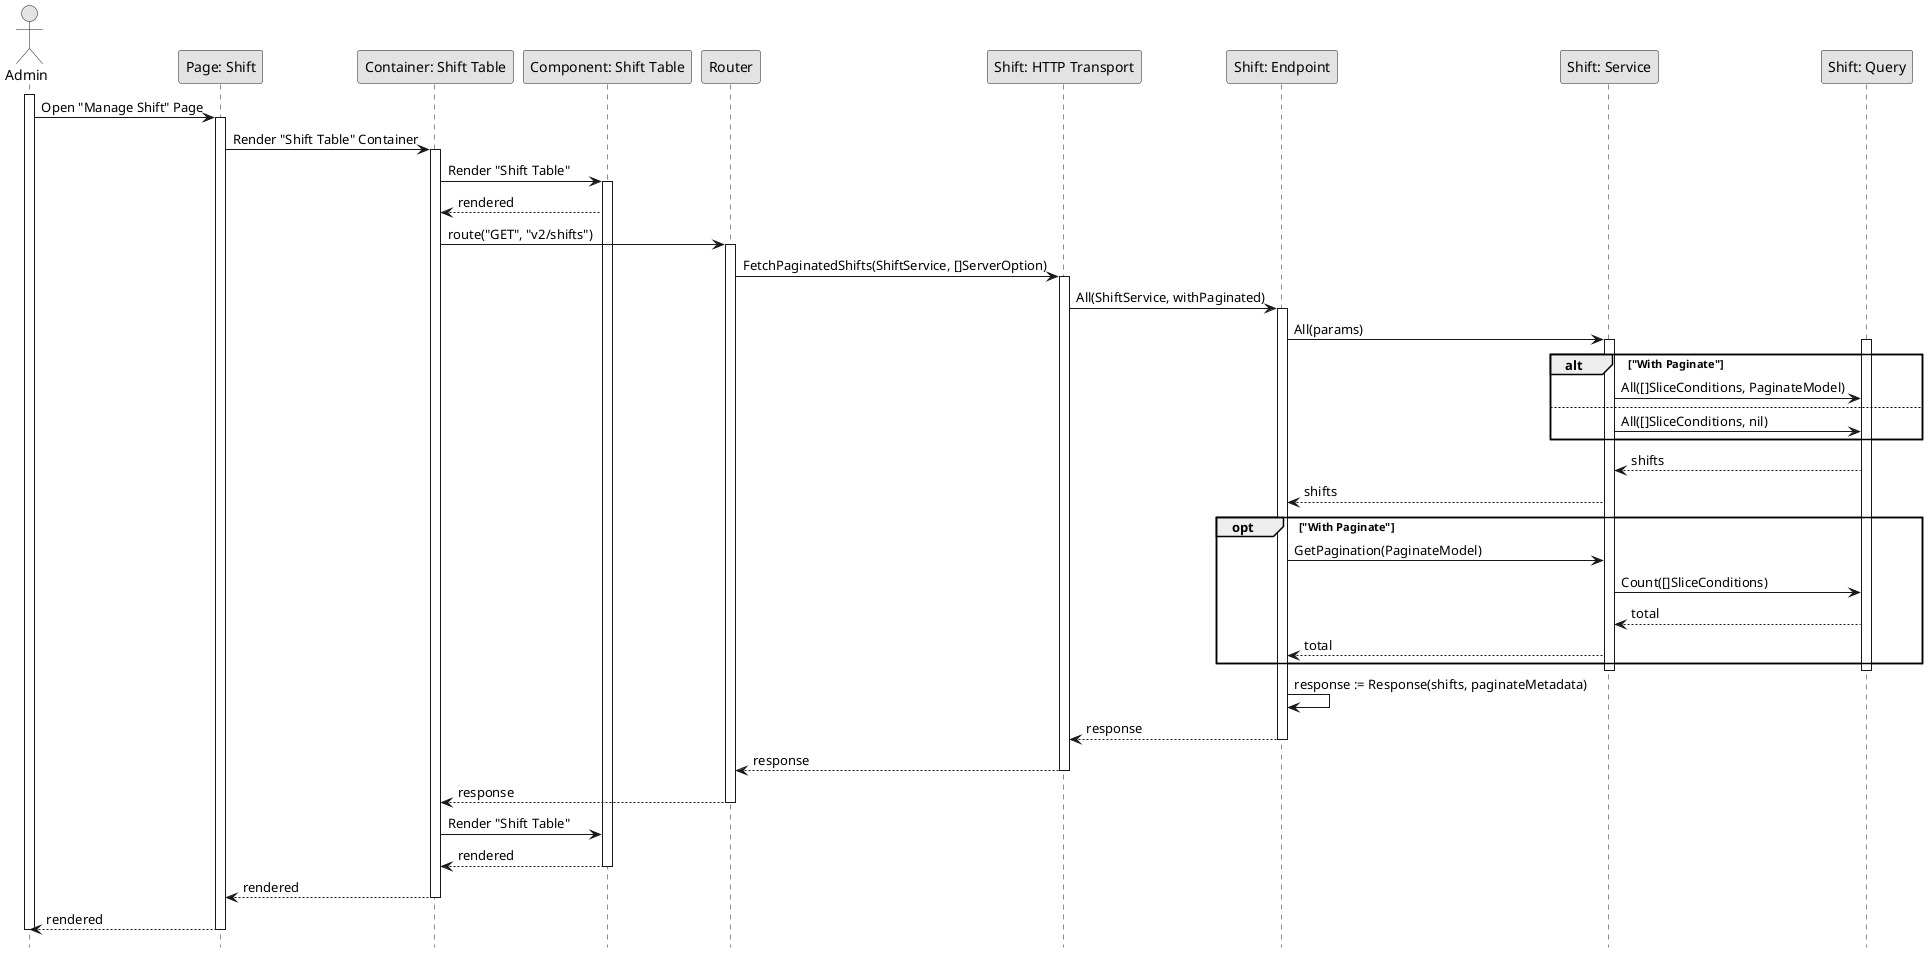 @startuml GetShift

skinparam Monochrome true
skinparam Shadowing false
hide footbox

actor Admin
participant "Page: Shift" as ShiftPage
participant "Container: Shift Table" as ShiftTableContainer
participant "Component: Shift Table" as ShiftTable
participant "Router" as Router
participant "Shift: HTTP Transport" as ShiftHTTPTransport
participant "Shift: Endpoint" as ShiftEndpoint
participant "Shift: Service" as ShiftService
participant "Shift: Query" as ShiftQuery

activate Admin

Admin->ShiftPage: Open "Manage Shift" Page
activate ShiftPage
ShiftPage->ShiftTableContainer: Render "Shift Table" Container
activate ShiftTableContainer
ShiftTableContainer->ShiftTable: Render "Shift Table"
activate ShiftTable
ShiftTable-->ShiftTableContainer: rendered
ShiftTableContainer->Router: route("GET", "v2/shifts")
activate Router
Router->ShiftHTTPTransport: FetchPaginatedShifts(ShiftService, []ServerOption)
activate ShiftHTTPTransport
ShiftHTTPTransport->ShiftEndpoint: All(ShiftService, withPaginated)
activate ShiftEndpoint
ShiftEndpoint->ShiftService: All(params)

activate ShiftService
activate ShiftQuery
alt "With Paginate"
    ShiftService->ShiftQuery: All([]SliceConditions, PaginateModel)
else
    ShiftService->ShiftQuery: All([]SliceConditions, nil)
end
ShiftQuery-->ShiftService: shifts
ShiftService-->ShiftEndpoint: shifts

opt "With Paginate"
    ShiftEndpoint->ShiftService: GetPagination(PaginateModel)
    ShiftService->ShiftQuery: Count([]SliceConditions)
    ShiftQuery-->ShiftService: total
    ShiftService-->ShiftEndpoint: total
end
deactivate ShiftQuery
deactivate ShiftService

ShiftEndpoint->ShiftEndpoint: response := Response(shifts, paginateMetadata)
ShiftEndpoint-->ShiftHTTPTransport: response
deactivate ShiftEndpoint
ShiftHTTPTransport-->Router: response
deactivate ShiftHTTPTransport
Router-->ShiftTableContainer: response
deactivate Router
ShiftTableContainer->ShiftTable: Render "Shift Table"
ShiftTable-->ShiftTableContainer: rendered
deactivate ShiftTable
ShiftTableContainer-->ShiftPage: rendered
deactivate ShiftTableContainer
ShiftPage-->Admin: rendered
deactivate ShiftPage

deactivate Admin

@enduml